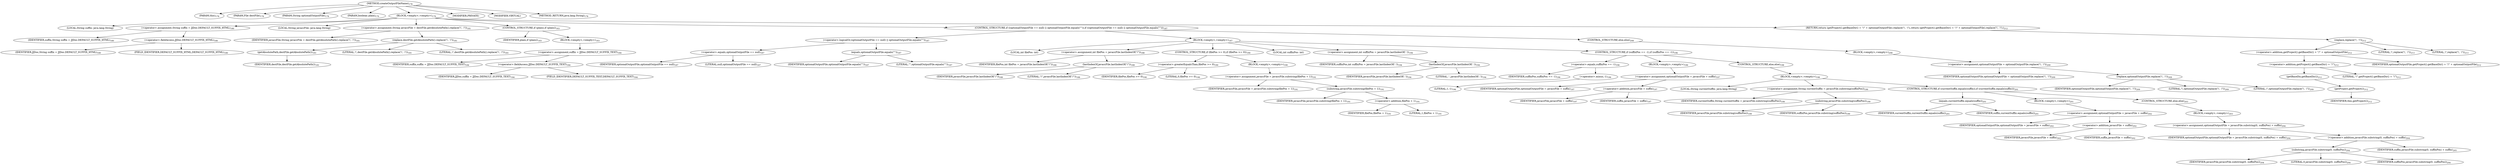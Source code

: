 digraph "createOutputFileName" {  
"442" [label = <(METHOD,createOutputFileName)<SUB>178</SUB>> ]
"22" [label = <(PARAM,this)<SUB>178</SUB>> ]
"443" [label = <(PARAM,File destFile)<SUB>178</SUB>> ]
"444" [label = <(PARAM,String optionalOutputFile)<SUB>178</SUB>> ]
"445" [label = <(PARAM,boolean plain)<SUB>179</SUB>> ]
"446" [label = <(BLOCK,&lt;empty&gt;,&lt;empty&gt;)<SUB>179</SUB>> ]
"447" [label = <(LOCAL,String suffix: java.lang.String)> ]
"448" [label = <(&lt;operator&gt;.assignment,String suffix = JJDoc.DEFAULT_SUFFIX_HTML)<SUB>180</SUB>> ]
"449" [label = <(IDENTIFIER,suffix,String suffix = JJDoc.DEFAULT_SUFFIX_HTML)<SUB>180</SUB>> ]
"450" [label = <(&lt;operator&gt;.fieldAccess,JJDoc.DEFAULT_SUFFIX_HTML)<SUB>180</SUB>> ]
"451" [label = <(IDENTIFIER,JJDoc,String suffix = JJDoc.DEFAULT_SUFFIX_HTML)<SUB>180</SUB>> ]
"452" [label = <(FIELD_IDENTIFIER,DEFAULT_SUFFIX_HTML,DEFAULT_SUFFIX_HTML)<SUB>180</SUB>> ]
"453" [label = <(LOCAL,String javaccFile: java.lang.String)> ]
"454" [label = <(&lt;operator&gt;.assignment,String javaccFile = destFile.getAbsolutePath().replace('\\', '/'))<SUB>181</SUB>> ]
"455" [label = <(IDENTIFIER,javaccFile,String javaccFile = destFile.getAbsolutePath().replace('\\', '/'))<SUB>181</SUB>> ]
"456" [label = <(replace,destFile.getAbsolutePath().replace('\\', '/'))<SUB>181</SUB>> ]
"457" [label = <(getAbsolutePath,destFile.getAbsolutePath())<SUB>181</SUB>> ]
"458" [label = <(IDENTIFIER,destFile,destFile.getAbsolutePath())<SUB>181</SUB>> ]
"459" [label = <(LITERAL,'\\',destFile.getAbsolutePath().replace('\\', '/'))<SUB>181</SUB>> ]
"460" [label = <(LITERAL,'/',destFile.getAbsolutePath().replace('\\', '/'))<SUB>181</SUB>> ]
"461" [label = <(CONTROL_STRUCTURE,if (plain),if (plain))<SUB>183</SUB>> ]
"462" [label = <(IDENTIFIER,plain,if (plain))<SUB>183</SUB>> ]
"463" [label = <(BLOCK,&lt;empty&gt;,&lt;empty&gt;)<SUB>183</SUB>> ]
"464" [label = <(&lt;operator&gt;.assignment,suffix = JJDoc.DEFAULT_SUFFIX_TEXT)<SUB>184</SUB>> ]
"465" [label = <(IDENTIFIER,suffix,suffix = JJDoc.DEFAULT_SUFFIX_TEXT)<SUB>184</SUB>> ]
"466" [label = <(&lt;operator&gt;.fieldAccess,JJDoc.DEFAULT_SUFFIX_TEXT)<SUB>184</SUB>> ]
"467" [label = <(IDENTIFIER,JJDoc,suffix = JJDoc.DEFAULT_SUFFIX_TEXT)<SUB>184</SUB>> ]
"468" [label = <(FIELD_IDENTIFIER,DEFAULT_SUFFIX_TEXT,DEFAULT_SUFFIX_TEXT)<SUB>184</SUB>> ]
"469" [label = <(CONTROL_STRUCTURE,if ((optionalOutputFile == null) || optionalOutputFile.equals(&quot;&quot;)),if ((optionalOutputFile == null) || optionalOutputFile.equals(&quot;&quot;)))<SUB>187</SUB>> ]
"470" [label = <(&lt;operator&gt;.logicalOr,(optionalOutputFile == null) || optionalOutputFile.equals(&quot;&quot;))<SUB>187</SUB>> ]
"471" [label = <(&lt;operator&gt;.equals,optionalOutputFile == null)<SUB>187</SUB>> ]
"472" [label = <(IDENTIFIER,optionalOutputFile,optionalOutputFile == null)<SUB>187</SUB>> ]
"473" [label = <(LITERAL,null,optionalOutputFile == null)<SUB>187</SUB>> ]
"474" [label = <(equals,optionalOutputFile.equals(&quot;&quot;))<SUB>187</SUB>> ]
"475" [label = <(IDENTIFIER,optionalOutputFile,optionalOutputFile.equals(&quot;&quot;))<SUB>187</SUB>> ]
"476" [label = <(LITERAL,&quot;&quot;,optionalOutputFile.equals(&quot;&quot;))<SUB>187</SUB>> ]
"477" [label = <(BLOCK,&lt;empty&gt;,&lt;empty&gt;)<SUB>187</SUB>> ]
"478" [label = <(LOCAL,int filePos: int)> ]
"479" [label = <(&lt;operator&gt;.assignment,int filePos = javaccFile.lastIndexOf(&quot;/&quot;))<SUB>188</SUB>> ]
"480" [label = <(IDENTIFIER,filePos,int filePos = javaccFile.lastIndexOf(&quot;/&quot;))<SUB>188</SUB>> ]
"481" [label = <(lastIndexOf,javaccFile.lastIndexOf(&quot;/&quot;))<SUB>188</SUB>> ]
"482" [label = <(IDENTIFIER,javaccFile,javaccFile.lastIndexOf(&quot;/&quot;))<SUB>188</SUB>> ]
"483" [label = <(LITERAL,&quot;/&quot;,javaccFile.lastIndexOf(&quot;/&quot;))<SUB>188</SUB>> ]
"484" [label = <(CONTROL_STRUCTURE,if (filePos &gt;= 0),if (filePos &gt;= 0))<SUB>190</SUB>> ]
"485" [label = <(&lt;operator&gt;.greaterEqualsThan,filePos &gt;= 0)<SUB>190</SUB>> ]
"486" [label = <(IDENTIFIER,filePos,filePos &gt;= 0)<SUB>190</SUB>> ]
"487" [label = <(LITERAL,0,filePos &gt;= 0)<SUB>190</SUB>> ]
"488" [label = <(BLOCK,&lt;empty&gt;,&lt;empty&gt;)<SUB>190</SUB>> ]
"489" [label = <(&lt;operator&gt;.assignment,javaccFile = javaccFile.substring(filePos + 1))<SUB>191</SUB>> ]
"490" [label = <(IDENTIFIER,javaccFile,javaccFile = javaccFile.substring(filePos + 1))<SUB>191</SUB>> ]
"491" [label = <(substring,javaccFile.substring(filePos + 1))<SUB>191</SUB>> ]
"492" [label = <(IDENTIFIER,javaccFile,javaccFile.substring(filePos + 1))<SUB>191</SUB>> ]
"493" [label = <(&lt;operator&gt;.addition,filePos + 1)<SUB>191</SUB>> ]
"494" [label = <(IDENTIFIER,filePos,filePos + 1)<SUB>191</SUB>> ]
"495" [label = <(LITERAL,1,filePos + 1)<SUB>191</SUB>> ]
"496" [label = <(LOCAL,int suffixPos: int)> ]
"497" [label = <(&lt;operator&gt;.assignment,int suffixPos = javaccFile.lastIndexOf('.'))<SUB>194</SUB>> ]
"498" [label = <(IDENTIFIER,suffixPos,int suffixPos = javaccFile.lastIndexOf('.'))<SUB>194</SUB>> ]
"499" [label = <(lastIndexOf,javaccFile.lastIndexOf('.'))<SUB>194</SUB>> ]
"500" [label = <(IDENTIFIER,javaccFile,javaccFile.lastIndexOf('.'))<SUB>194</SUB>> ]
"501" [label = <(LITERAL,'.',javaccFile.lastIndexOf('.'))<SUB>194</SUB>> ]
"502" [label = <(CONTROL_STRUCTURE,if (suffixPos == -1),if (suffixPos == -1))<SUB>196</SUB>> ]
"503" [label = <(&lt;operator&gt;.equals,suffixPos == -1)<SUB>196</SUB>> ]
"504" [label = <(IDENTIFIER,suffixPos,suffixPos == -1)<SUB>196</SUB>> ]
"505" [label = <(&lt;operator&gt;.minus,-1)<SUB>196</SUB>> ]
"506" [label = <(LITERAL,1,-1)<SUB>196</SUB>> ]
"507" [label = <(BLOCK,&lt;empty&gt;,&lt;empty&gt;)<SUB>196</SUB>> ]
"508" [label = <(&lt;operator&gt;.assignment,optionalOutputFile = javaccFile + suffix)<SUB>197</SUB>> ]
"509" [label = <(IDENTIFIER,optionalOutputFile,optionalOutputFile = javaccFile + suffix)<SUB>197</SUB>> ]
"510" [label = <(&lt;operator&gt;.addition,javaccFile + suffix)<SUB>197</SUB>> ]
"511" [label = <(IDENTIFIER,javaccFile,javaccFile + suffix)<SUB>197</SUB>> ]
"512" [label = <(IDENTIFIER,suffix,javaccFile + suffix)<SUB>197</SUB>> ]
"513" [label = <(CONTROL_STRUCTURE,else,else)<SUB>198</SUB>> ]
"514" [label = <(BLOCK,&lt;empty&gt;,&lt;empty&gt;)<SUB>198</SUB>> ]
"515" [label = <(LOCAL,String currentSuffix: java.lang.String)> ]
"516" [label = <(&lt;operator&gt;.assignment,String currentSuffix = javaccFile.substring(suffixPos))<SUB>199</SUB>> ]
"517" [label = <(IDENTIFIER,currentSuffix,String currentSuffix = javaccFile.substring(suffixPos))<SUB>199</SUB>> ]
"518" [label = <(substring,javaccFile.substring(suffixPos))<SUB>199</SUB>> ]
"519" [label = <(IDENTIFIER,javaccFile,javaccFile.substring(suffixPos))<SUB>199</SUB>> ]
"520" [label = <(IDENTIFIER,suffixPos,javaccFile.substring(suffixPos))<SUB>199</SUB>> ]
"521" [label = <(CONTROL_STRUCTURE,if (currentSuffix.equals(suffix)),if (currentSuffix.equals(suffix)))<SUB>201</SUB>> ]
"522" [label = <(equals,currentSuffix.equals(suffix))<SUB>201</SUB>> ]
"523" [label = <(IDENTIFIER,currentSuffix,currentSuffix.equals(suffix))<SUB>201</SUB>> ]
"524" [label = <(IDENTIFIER,suffix,currentSuffix.equals(suffix))<SUB>201</SUB>> ]
"525" [label = <(BLOCK,&lt;empty&gt;,&lt;empty&gt;)<SUB>201</SUB>> ]
"526" [label = <(&lt;operator&gt;.assignment,optionalOutputFile = javaccFile + suffix)<SUB>202</SUB>> ]
"527" [label = <(IDENTIFIER,optionalOutputFile,optionalOutputFile = javaccFile + suffix)<SUB>202</SUB>> ]
"528" [label = <(&lt;operator&gt;.addition,javaccFile + suffix)<SUB>202</SUB>> ]
"529" [label = <(IDENTIFIER,javaccFile,javaccFile + suffix)<SUB>202</SUB>> ]
"530" [label = <(IDENTIFIER,suffix,javaccFile + suffix)<SUB>202</SUB>> ]
"531" [label = <(CONTROL_STRUCTURE,else,else)<SUB>203</SUB>> ]
"532" [label = <(BLOCK,&lt;empty&gt;,&lt;empty&gt;)<SUB>203</SUB>> ]
"533" [label = <(&lt;operator&gt;.assignment,optionalOutputFile = javaccFile.substring(0, suffixPos) + suffix)<SUB>204</SUB>> ]
"534" [label = <(IDENTIFIER,optionalOutputFile,optionalOutputFile = javaccFile.substring(0, suffixPos) + suffix)<SUB>204</SUB>> ]
"535" [label = <(&lt;operator&gt;.addition,javaccFile.substring(0, suffixPos) + suffix)<SUB>204</SUB>> ]
"536" [label = <(substring,javaccFile.substring(0, suffixPos))<SUB>204</SUB>> ]
"537" [label = <(IDENTIFIER,javaccFile,javaccFile.substring(0, suffixPos))<SUB>204</SUB>> ]
"538" [label = <(LITERAL,0,javaccFile.substring(0, suffixPos))<SUB>204</SUB>> ]
"539" [label = <(IDENTIFIER,suffixPos,javaccFile.substring(0, suffixPos))<SUB>204</SUB>> ]
"540" [label = <(IDENTIFIER,suffix,javaccFile.substring(0, suffixPos) + suffix)<SUB>205</SUB>> ]
"541" [label = <(CONTROL_STRUCTURE,else,else)<SUB>208</SUB>> ]
"542" [label = <(BLOCK,&lt;empty&gt;,&lt;empty&gt;)<SUB>208</SUB>> ]
"543" [label = <(&lt;operator&gt;.assignment,optionalOutputFile = optionalOutputFile.replace('\\', '/'))<SUB>209</SUB>> ]
"544" [label = <(IDENTIFIER,optionalOutputFile,optionalOutputFile = optionalOutputFile.replace('\\', '/'))<SUB>209</SUB>> ]
"545" [label = <(replace,optionalOutputFile.replace('\\', '/'))<SUB>209</SUB>> ]
"546" [label = <(IDENTIFIER,optionalOutputFile,optionalOutputFile.replace('\\', '/'))<SUB>209</SUB>> ]
"547" [label = <(LITERAL,'\\',optionalOutputFile.replace('\\', '/'))<SUB>209</SUB>> ]
"548" [label = <(LITERAL,'/',optionalOutputFile.replace('\\', '/'))<SUB>209</SUB>> ]
"549" [label = <(RETURN,return (getProject().getBaseDir() + &quot;/&quot; + optionalOutputFile).replace('\\', '/');,return (getProject().getBaseDir() + &quot;/&quot; + optionalOutputFile).replace('\\', '/');)<SUB>212</SUB>> ]
"550" [label = <(replace,replace('\\', '/'))<SUB>212</SUB>> ]
"551" [label = <(&lt;operator&gt;.addition,getProject().getBaseDir() + &quot;/&quot; + optionalOutputFile)<SUB>212</SUB>> ]
"552" [label = <(&lt;operator&gt;.addition,getProject().getBaseDir() + &quot;/&quot;)<SUB>212</SUB>> ]
"553" [label = <(getBaseDir,getBaseDir())<SUB>212</SUB>> ]
"554" [label = <(getProject,getProject())<SUB>212</SUB>> ]
"21" [label = <(IDENTIFIER,this,getProject())<SUB>212</SUB>> ]
"555" [label = <(LITERAL,&quot;/&quot;,getProject().getBaseDir() + &quot;/&quot;)<SUB>212</SUB>> ]
"556" [label = <(IDENTIFIER,optionalOutputFile,getProject().getBaseDir() + &quot;/&quot; + optionalOutputFile)<SUB>212</SUB>> ]
"557" [label = <(LITERAL,'\\',replace('\\', '/'))<SUB>213</SUB>> ]
"558" [label = <(LITERAL,'/',replace('\\', '/'))<SUB>213</SUB>> ]
"559" [label = <(MODIFIER,PRIVATE)> ]
"560" [label = <(MODIFIER,VIRTUAL)> ]
"561" [label = <(METHOD_RETURN,java.lang.String)<SUB>178</SUB>> ]
  "442" -> "22" 
  "442" -> "443" 
  "442" -> "444" 
  "442" -> "445" 
  "442" -> "446" 
  "442" -> "559" 
  "442" -> "560" 
  "442" -> "561" 
  "446" -> "447" 
  "446" -> "448" 
  "446" -> "453" 
  "446" -> "454" 
  "446" -> "461" 
  "446" -> "469" 
  "446" -> "549" 
  "448" -> "449" 
  "448" -> "450" 
  "450" -> "451" 
  "450" -> "452" 
  "454" -> "455" 
  "454" -> "456" 
  "456" -> "457" 
  "456" -> "459" 
  "456" -> "460" 
  "457" -> "458" 
  "461" -> "462" 
  "461" -> "463" 
  "463" -> "464" 
  "464" -> "465" 
  "464" -> "466" 
  "466" -> "467" 
  "466" -> "468" 
  "469" -> "470" 
  "469" -> "477" 
  "469" -> "541" 
  "470" -> "471" 
  "470" -> "474" 
  "471" -> "472" 
  "471" -> "473" 
  "474" -> "475" 
  "474" -> "476" 
  "477" -> "478" 
  "477" -> "479" 
  "477" -> "484" 
  "477" -> "496" 
  "477" -> "497" 
  "477" -> "502" 
  "479" -> "480" 
  "479" -> "481" 
  "481" -> "482" 
  "481" -> "483" 
  "484" -> "485" 
  "484" -> "488" 
  "485" -> "486" 
  "485" -> "487" 
  "488" -> "489" 
  "489" -> "490" 
  "489" -> "491" 
  "491" -> "492" 
  "491" -> "493" 
  "493" -> "494" 
  "493" -> "495" 
  "497" -> "498" 
  "497" -> "499" 
  "499" -> "500" 
  "499" -> "501" 
  "502" -> "503" 
  "502" -> "507" 
  "502" -> "513" 
  "503" -> "504" 
  "503" -> "505" 
  "505" -> "506" 
  "507" -> "508" 
  "508" -> "509" 
  "508" -> "510" 
  "510" -> "511" 
  "510" -> "512" 
  "513" -> "514" 
  "514" -> "515" 
  "514" -> "516" 
  "514" -> "521" 
  "516" -> "517" 
  "516" -> "518" 
  "518" -> "519" 
  "518" -> "520" 
  "521" -> "522" 
  "521" -> "525" 
  "521" -> "531" 
  "522" -> "523" 
  "522" -> "524" 
  "525" -> "526" 
  "526" -> "527" 
  "526" -> "528" 
  "528" -> "529" 
  "528" -> "530" 
  "531" -> "532" 
  "532" -> "533" 
  "533" -> "534" 
  "533" -> "535" 
  "535" -> "536" 
  "535" -> "540" 
  "536" -> "537" 
  "536" -> "538" 
  "536" -> "539" 
  "541" -> "542" 
  "542" -> "543" 
  "543" -> "544" 
  "543" -> "545" 
  "545" -> "546" 
  "545" -> "547" 
  "545" -> "548" 
  "549" -> "550" 
  "550" -> "551" 
  "550" -> "557" 
  "550" -> "558" 
  "551" -> "552" 
  "551" -> "556" 
  "552" -> "553" 
  "552" -> "555" 
  "553" -> "554" 
  "554" -> "21" 
}
